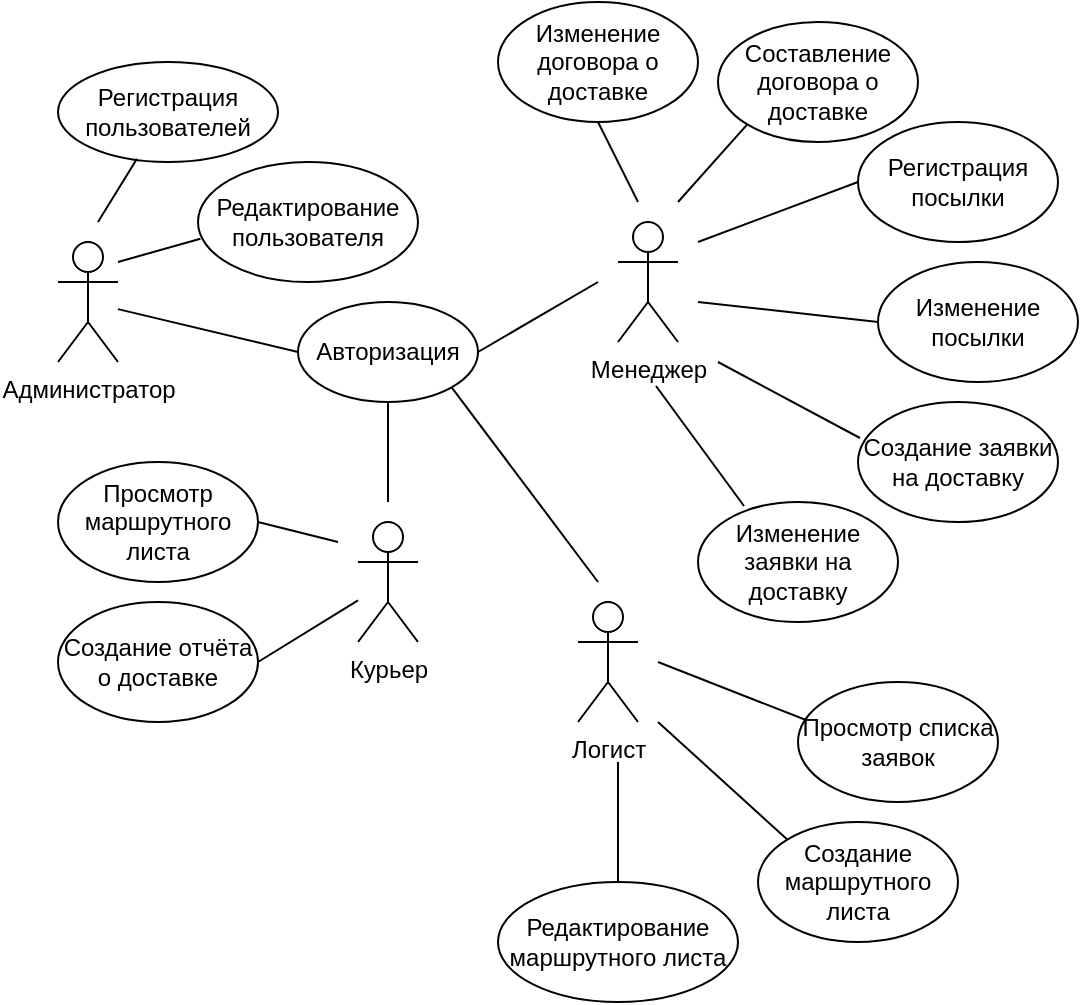 <mxfile version="13.6.2" type="device" pages="2"><diagram name="Page-1" id="13e1069c-82ec-6db2-03f1-153e76fe0fe0"><mxGraphModel dx="2062" dy="1182" grid="1" gridSize="10" guides="1" tooltips="1" connect="1" arrows="1" fold="1" page="1" pageScale="1" pageWidth="1100" pageHeight="850" background="#ffffff" math="0" shadow="0"><root><mxCell id="0"/><mxCell id="1" parent="0"/><mxCell id="Hrxg-AX5ilPJXGuz8wvC-1" value="Администратор" style="shape=umlActor;verticalLabelPosition=bottom;verticalAlign=top;html=1;outlineConnect=0;" parent="1" vertex="1"><mxGeometry x="110" y="140" width="30" height="60" as="geometry"/></mxCell><mxCell id="Hrxg-AX5ilPJXGuz8wvC-2" value="Регистрация пользователей" style="ellipse;whiteSpace=wrap;html=1;" parent="1" vertex="1"><mxGeometry x="110" y="50" width="110" height="50" as="geometry"/></mxCell><mxCell id="Hrxg-AX5ilPJXGuz8wvC-3" value="Редактирование пользователя" style="ellipse;whiteSpace=wrap;html=1;" parent="1" vertex="1"><mxGeometry x="180" y="100" width="110" height="60" as="geometry"/></mxCell><mxCell id="Hrxg-AX5ilPJXGuz8wvC-4" value="Авторизация" style="ellipse;whiteSpace=wrap;html=1;" parent="1" vertex="1"><mxGeometry x="230" y="170" width="90" height="50" as="geometry"/></mxCell><mxCell id="Hrxg-AX5ilPJXGuz8wvC-5" value="Менеджер" style="shape=umlActor;verticalLabelPosition=bottom;verticalAlign=top;html=1;outlineConnect=0;" parent="1" vertex="1"><mxGeometry x="390" y="130" width="30" height="60" as="geometry"/></mxCell><mxCell id="Hrxg-AX5ilPJXGuz8wvC-6" value="Регистрация посылки" style="ellipse;whiteSpace=wrap;html=1;" parent="1" vertex="1"><mxGeometry x="510" y="80" width="100" height="60" as="geometry"/></mxCell><mxCell id="Hrxg-AX5ilPJXGuz8wvC-8" value="Составление договора о доставке" style="ellipse;whiteSpace=wrap;html=1;" parent="1" vertex="1"><mxGeometry x="440" y="30" width="100" height="60" as="geometry"/></mxCell><mxCell id="Hrxg-AX5ilPJXGuz8wvC-9" value="Создание заявки на доставку" style="ellipse;whiteSpace=wrap;html=1;" parent="1" vertex="1"><mxGeometry x="510" y="220" width="100" height="60" as="geometry"/></mxCell><mxCell id="Hrxg-AX5ilPJXGuz8wvC-10" value="Логист" style="shape=umlActor;verticalLabelPosition=bottom;verticalAlign=top;html=1;outlineConnect=0;" parent="1" vertex="1"><mxGeometry x="370" y="320" width="30" height="60" as="geometry"/></mxCell><mxCell id="Hrxg-AX5ilPJXGuz8wvC-11" value="Просмотр списка заявок" style="ellipse;whiteSpace=wrap;html=1;" parent="1" vertex="1"><mxGeometry x="480" y="360" width="100" height="60" as="geometry"/></mxCell><mxCell id="Hrxg-AX5ilPJXGuz8wvC-13" value="Создание маршрутного листа" style="ellipse;whiteSpace=wrap;html=1;" parent="1" vertex="1"><mxGeometry x="460" y="430" width="100" height="60" as="geometry"/></mxCell><mxCell id="Hrxg-AX5ilPJXGuz8wvC-15" value="Просмотр маршрутного листа" style="ellipse;whiteSpace=wrap;html=1;" parent="1" vertex="1"><mxGeometry x="110" y="250" width="100" height="60" as="geometry"/></mxCell><mxCell id="Hrxg-AX5ilPJXGuz8wvC-16" value="Курьер" style="shape=umlActor;verticalLabelPosition=bottom;verticalAlign=top;html=1;outlineConnect=0;" parent="1" vertex="1"><mxGeometry x="260" y="280" width="30" height="60" as="geometry"/></mxCell><mxCell id="Hrxg-AX5ilPJXGuz8wvC-17" value="Редактирование маршрутного листа" style="ellipse;whiteSpace=wrap;html=1;" parent="1" vertex="1"><mxGeometry x="330" y="460" width="120" height="60" as="geometry"/></mxCell><mxCell id="Hrxg-AX5ilPJXGuz8wvC-18" value="Создание отчёта о доставке" style="ellipse;whiteSpace=wrap;html=1;" parent="1" vertex="1"><mxGeometry x="110" y="320" width="100" height="60" as="geometry"/></mxCell><mxCell id="Hrxg-AX5ilPJXGuz8wvC-25" value="" style="endArrow=none;html=1;exitX=0.359;exitY=0.967;exitDx=0;exitDy=0;exitPerimeter=0;" parent="1" source="Hrxg-AX5ilPJXGuz8wvC-2" edge="1"><mxGeometry width="50" height="50" relative="1" as="geometry"><mxPoint x="93.891" y="102.678" as="sourcePoint"/><mxPoint x="130" y="130" as="targetPoint"/></mxGeometry></mxCell><mxCell id="Hrxg-AX5ilPJXGuz8wvC-26" value="" style="endArrow=none;html=1;exitX=0.011;exitY=0.639;exitDx=0;exitDy=0;exitPerimeter=0;" parent="1" source="Hrxg-AX5ilPJXGuz8wvC-3" edge="1"><mxGeometry width="50" height="50" relative="1" as="geometry"><mxPoint x="103.891" y="112.678" as="sourcePoint"/><mxPoint x="140" y="150" as="targetPoint"/></mxGeometry></mxCell><mxCell id="Hrxg-AX5ilPJXGuz8wvC-27" value="" style="endArrow=none;html=1;entryX=0;entryY=0.5;entryDx=0;entryDy=0;" parent="1" source="Hrxg-AX5ilPJXGuz8wvC-1" target="Hrxg-AX5ilPJXGuz8wvC-4" edge="1"><mxGeometry width="50" height="50" relative="1" as="geometry"><mxPoint x="800" y="200" as="sourcePoint"/><mxPoint x="850" y="150" as="targetPoint"/></mxGeometry></mxCell><mxCell id="Hrxg-AX5ilPJXGuz8wvC-28" value="" style="endArrow=none;html=1;exitX=1;exitY=0.5;exitDx=0;exitDy=0;" parent="1" source="Hrxg-AX5ilPJXGuz8wvC-4" edge="1"><mxGeometry width="50" height="50" relative="1" as="geometry"><mxPoint x="810.0" y="210" as="sourcePoint"/><mxPoint x="380" y="160" as="targetPoint"/></mxGeometry></mxCell><mxCell id="Hrxg-AX5ilPJXGuz8wvC-29" value="" style="endArrow=none;html=1;entryX=0;entryY=1;entryDx=0;entryDy=0;" parent="1" target="Hrxg-AX5ilPJXGuz8wvC-8" edge="1"><mxGeometry width="50" height="50" relative="1" as="geometry"><mxPoint x="420" y="120" as="sourcePoint"/><mxPoint x="870.0" y="170" as="targetPoint"/></mxGeometry></mxCell><mxCell id="Hrxg-AX5ilPJXGuz8wvC-30" value="" style="endArrow=none;html=1;entryX=0;entryY=0.5;entryDx=0;entryDy=0;" parent="1" target="Hrxg-AX5ilPJXGuz8wvC-6" edge="1"><mxGeometry width="50" height="50" relative="1" as="geometry"><mxPoint x="430" y="140" as="sourcePoint"/><mxPoint x="509" y="121" as="targetPoint"/></mxGeometry></mxCell><mxCell id="Hrxg-AX5ilPJXGuz8wvC-31" value="" style="endArrow=none;html=1;entryX=0.01;entryY=0.3;entryDx=0;entryDy=0;entryPerimeter=0;" parent="1" target="Hrxg-AX5ilPJXGuz8wvC-9" edge="1"><mxGeometry width="50" height="50" relative="1" as="geometry"><mxPoint x="440" y="200" as="sourcePoint"/><mxPoint x="520" y="231" as="targetPoint"/></mxGeometry></mxCell><mxCell id="Hrxg-AX5ilPJXGuz8wvC-32" value="" style="endArrow=none;html=1;entryX=0.04;entryY=0.317;entryDx=0;entryDy=0;entryPerimeter=0;" parent="1" target="Hrxg-AX5ilPJXGuz8wvC-11" edge="1"><mxGeometry width="50" height="50" relative="1" as="geometry"><mxPoint x="410" y="350" as="sourcePoint"/><mxPoint x="895.0" y="280" as="targetPoint"/></mxGeometry></mxCell><mxCell id="Hrxg-AX5ilPJXGuz8wvC-33" value="" style="endArrow=none;html=1;entryX=0;entryY=0;entryDx=0;entryDy=0;" parent="1" target="Hrxg-AX5ilPJXGuz8wvC-13" edge="1"><mxGeometry width="50" height="50" relative="1" as="geometry"><mxPoint x="410" y="380" as="sourcePoint"/><mxPoint x="905.0" y="290" as="targetPoint"/></mxGeometry></mxCell><mxCell id="Hrxg-AX5ilPJXGuz8wvC-34" value="" style="endArrow=none;html=1;" parent="1" target="Hrxg-AX5ilPJXGuz8wvC-17" edge="1"><mxGeometry width="50" height="50" relative="1" as="geometry"><mxPoint x="390" y="400" as="sourcePoint"/><mxPoint x="915.0" y="300" as="targetPoint"/></mxGeometry></mxCell><mxCell id="Hrxg-AX5ilPJXGuz8wvC-35" value="" style="endArrow=none;html=1;exitX=1;exitY=1;exitDx=0;exitDy=0;" parent="1" source="Hrxg-AX5ilPJXGuz8wvC-4" edge="1"><mxGeometry width="50" height="50" relative="1" as="geometry"><mxPoint x="880.0" y="280" as="sourcePoint"/><mxPoint x="380" y="310" as="targetPoint"/></mxGeometry></mxCell><mxCell id="Hrxg-AX5ilPJXGuz8wvC-36" value="" style="endArrow=none;html=1;entryX=0.5;entryY=1;entryDx=0;entryDy=0;" parent="1" target="Hrxg-AX5ilPJXGuz8wvC-4" edge="1"><mxGeometry width="50" height="50" relative="1" as="geometry"><mxPoint x="275" y="270" as="sourcePoint"/><mxPoint x="940.0" y="240" as="targetPoint"/></mxGeometry></mxCell><mxCell id="Hrxg-AX5ilPJXGuz8wvC-37" value="" style="endArrow=none;html=1;exitX=1;exitY=0.5;exitDx=0;exitDy=0;" parent="1" source="Hrxg-AX5ilPJXGuz8wvC-15" edge="1"><mxGeometry width="50" height="50" relative="1" as="geometry"><mxPoint x="900.0" y="300" as="sourcePoint"/><mxPoint x="250" y="290" as="targetPoint"/></mxGeometry></mxCell><mxCell id="Hrxg-AX5ilPJXGuz8wvC-38" value="" style="endArrow=none;html=1;exitX=1;exitY=0.5;exitDx=0;exitDy=0;" parent="1" source="Hrxg-AX5ilPJXGuz8wvC-18" target="Hrxg-AX5ilPJXGuz8wvC-16" edge="1"><mxGeometry width="50" height="50" relative="1" as="geometry"><mxPoint x="910.0" y="310" as="sourcePoint"/><mxPoint x="960.0" y="260" as="targetPoint"/></mxGeometry></mxCell><mxCell id="wYO7M_Lu1kD7wI2Edbsh-1" value="Изменение договора о доставке" style="ellipse;whiteSpace=wrap;html=1;" parent="1" vertex="1"><mxGeometry x="330" y="20" width="100" height="60" as="geometry"/></mxCell><mxCell id="wYO7M_Lu1kD7wI2Edbsh-2" value="" style="endArrow=none;html=1;entryX=0.5;entryY=1;entryDx=0;entryDy=0;" parent="1" target="wYO7M_Lu1kD7wI2Edbsh-1" edge="1"><mxGeometry width="50" height="50" relative="1" as="geometry"><mxPoint x="400" y="120" as="sourcePoint"/><mxPoint x="390.005" y="90.003" as="targetPoint"/></mxGeometry></mxCell><mxCell id="wYO7M_Lu1kD7wI2Edbsh-3" value="Изменение посылки" style="ellipse;whiteSpace=wrap;html=1;" parent="1" vertex="1"><mxGeometry x="520" y="150" width="100" height="60" as="geometry"/></mxCell><mxCell id="wYO7M_Lu1kD7wI2Edbsh-4" value="" style="endArrow=none;html=1;entryX=0;entryY=0.5;entryDx=0;entryDy=0;" parent="1" target="wYO7M_Lu1kD7wI2Edbsh-3" edge="1"><mxGeometry width="50" height="50" relative="1" as="geometry"><mxPoint x="430" y="170" as="sourcePoint"/><mxPoint x="390" y="90" as="targetPoint"/></mxGeometry></mxCell><mxCell id="wYO7M_Lu1kD7wI2Edbsh-5" value="Изменение заявки на доставку" style="ellipse;whiteSpace=wrap;html=1;" parent="1" vertex="1"><mxGeometry x="430" y="270" width="100" height="60" as="geometry"/></mxCell><mxCell id="wYO7M_Lu1kD7wI2Edbsh-6" value="" style="endArrow=none;html=1;" parent="1" edge="1"><mxGeometry width="50" height="50" relative="1" as="geometry"><mxPoint x="409" y="212" as="sourcePoint"/><mxPoint x="453" y="272" as="targetPoint"/></mxGeometry></mxCell></root></mxGraphModel></diagram><diagram id="X4q7pnw9bae5xfpZvfRo" name="Страница 2"><mxGraphModel dx="2062" dy="1182" grid="1" gridSize="10" guides="1" tooltips="1" connect="1" arrows="1" fold="1" page="1" pageScale="1" pageWidth="827" pageHeight="1169" math="0" shadow="0"><root><mxCell id="9Ry5M69hND_mYr_XeXu0-0"/><mxCell id="9Ry5M69hND_mYr_XeXu0-1" parent="9Ry5M69hND_mYr_XeXu0-0"/></root></mxGraphModel></diagram></mxfile>
